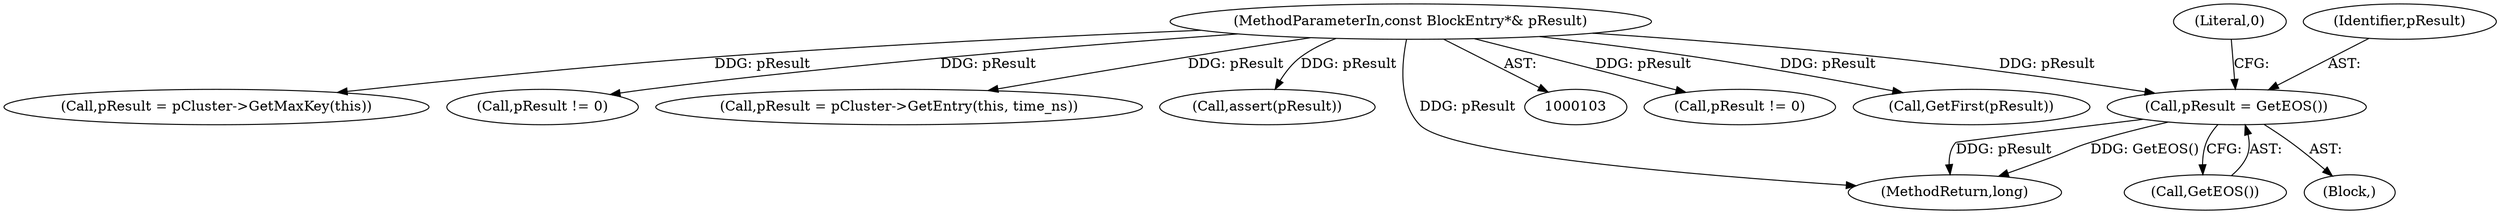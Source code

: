 digraph "0_Android_cc274e2abe8b2a6698a5c47d8aa4bb45f1f9538d_61@pointer" {
"1000300" [label="(Call,pResult = GetEOS())"];
"1000105" [label="(MethodParameterIn,const BlockEntry*& pResult)"];
"1000264" [label="(Call,pResult != 0)"];
"1000110" [label="(Call,GetFirst(pResult))"];
"1000287" [label="(Call,pResult = pCluster->GetMaxKey(this))"];
"1000106" [label="(Block,)"];
"1000293" [label="(Call,pResult != 0)"];
"1000257" [label="(Call,pResult = pCluster->GetEntry(this, time_ns))"];
"1000118" [label="(Call,assert(pResult))"];
"1000305" [label="(MethodReturn,long)"];
"1000105" [label="(MethodParameterIn,const BlockEntry*& pResult)"];
"1000304" [label="(Literal,0)"];
"1000302" [label="(Call,GetEOS())"];
"1000301" [label="(Identifier,pResult)"];
"1000300" [label="(Call,pResult = GetEOS())"];
"1000300" -> "1000106"  [label="AST: "];
"1000300" -> "1000302"  [label="CFG: "];
"1000301" -> "1000300"  [label="AST: "];
"1000302" -> "1000300"  [label="AST: "];
"1000304" -> "1000300"  [label="CFG: "];
"1000300" -> "1000305"  [label="DDG: pResult"];
"1000300" -> "1000305"  [label="DDG: GetEOS()"];
"1000105" -> "1000300"  [label="DDG: pResult"];
"1000105" -> "1000103"  [label="AST: "];
"1000105" -> "1000305"  [label="DDG: pResult"];
"1000105" -> "1000110"  [label="DDG: pResult"];
"1000105" -> "1000118"  [label="DDG: pResult"];
"1000105" -> "1000257"  [label="DDG: pResult"];
"1000105" -> "1000264"  [label="DDG: pResult"];
"1000105" -> "1000287"  [label="DDG: pResult"];
"1000105" -> "1000293"  [label="DDG: pResult"];
}
